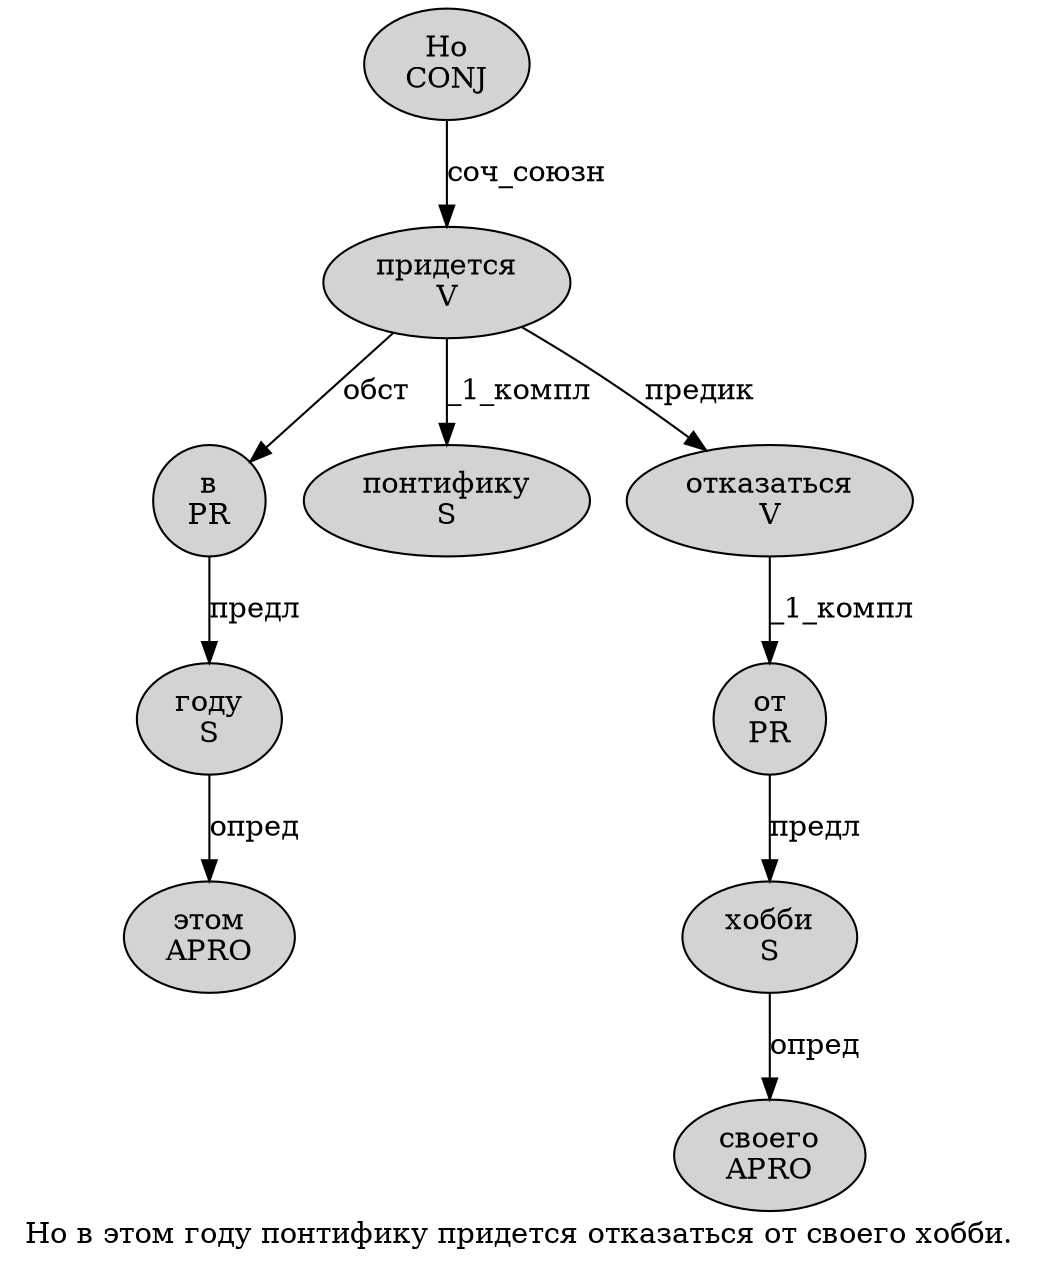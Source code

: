 digraph SENTENCE_196 {
	graph [label="Но в этом году понтифику придется отказаться от своего хобби."]
	node [style=filled]
		0 [label="Но
CONJ" color="" fillcolor=lightgray penwidth=1 shape=ellipse]
		1 [label="в
PR" color="" fillcolor=lightgray penwidth=1 shape=ellipse]
		2 [label="этом
APRO" color="" fillcolor=lightgray penwidth=1 shape=ellipse]
		3 [label="году
S" color="" fillcolor=lightgray penwidth=1 shape=ellipse]
		4 [label="понтифику
S" color="" fillcolor=lightgray penwidth=1 shape=ellipse]
		5 [label="придется
V" color="" fillcolor=lightgray penwidth=1 shape=ellipse]
		6 [label="отказаться
V" color="" fillcolor=lightgray penwidth=1 shape=ellipse]
		7 [label="от
PR" color="" fillcolor=lightgray penwidth=1 shape=ellipse]
		8 [label="своего
APRO" color="" fillcolor=lightgray penwidth=1 shape=ellipse]
		9 [label="хобби
S" color="" fillcolor=lightgray penwidth=1 shape=ellipse]
			5 -> 1 [label="обст"]
			5 -> 4 [label="_1_компл"]
			5 -> 6 [label="предик"]
			7 -> 9 [label="предл"]
			1 -> 3 [label="предл"]
			3 -> 2 [label="опред"]
			9 -> 8 [label="опред"]
			0 -> 5 [label="соч_союзн"]
			6 -> 7 [label="_1_компл"]
}